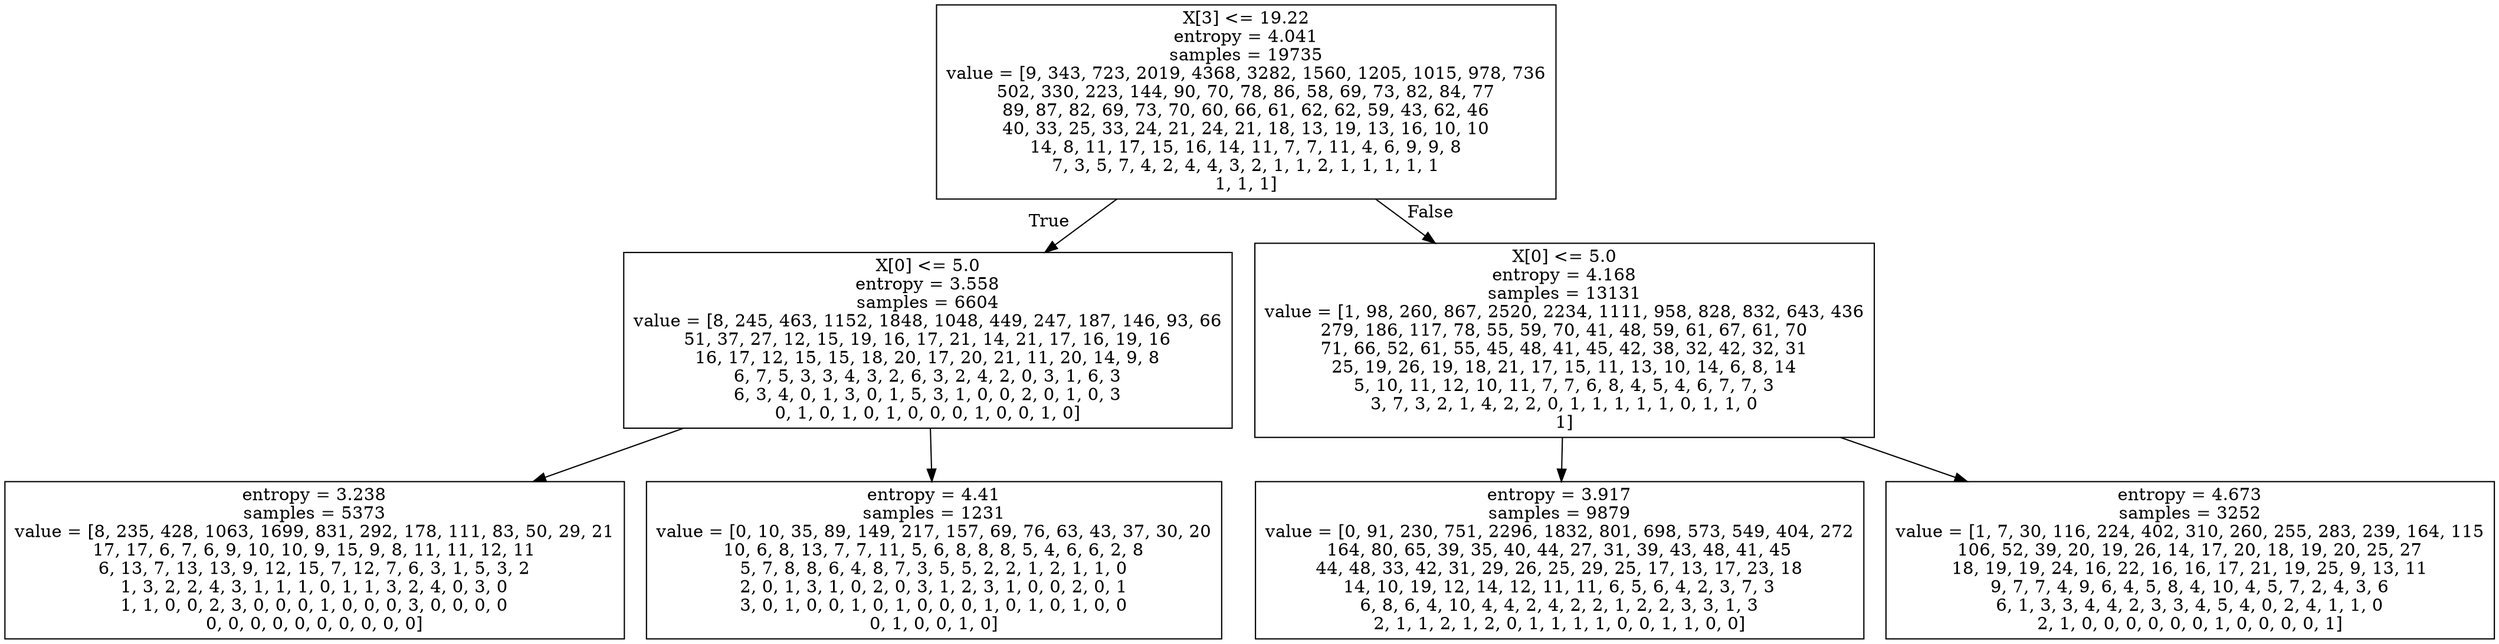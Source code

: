 digraph Tree {
node [shape=box] ;
0 [label="X[3] <= 19.22\nentropy = 4.041\nsamples = 19735\nvalue = [9, 343, 723, 2019, 4368, 3282, 1560, 1205, 1015, 978, 736\n502, 330, 223, 144, 90, 70, 78, 86, 58, 69, 73, 82, 84, 77\n89, 87, 82, 69, 73, 70, 60, 66, 61, 62, 62, 59, 43, 62, 46\n40, 33, 25, 33, 24, 21, 24, 21, 18, 13, 19, 13, 16, 10, 10\n14, 8, 11, 17, 15, 16, 14, 11, 7, 7, 11, 4, 6, 9, 9, 8\n7, 3, 5, 7, 4, 2, 4, 4, 3, 2, 1, 1, 2, 1, 1, 1, 1, 1\n1, 1, 1]"] ;
1 [label="X[0] <= 5.0\nentropy = 3.558\nsamples = 6604\nvalue = [8, 245, 463, 1152, 1848, 1048, 449, 247, 187, 146, 93, 66\n51, 37, 27, 12, 15, 19, 16, 17, 21, 14, 21, 17, 16, 19, 16\n16, 17, 12, 15, 15, 18, 20, 17, 20, 21, 11, 20, 14, 9, 8\n6, 7, 5, 3, 3, 4, 3, 2, 6, 3, 2, 4, 2, 0, 3, 1, 6, 3\n6, 3, 4, 0, 1, 3, 0, 1, 5, 3, 1, 0, 0, 2, 0, 1, 0, 3\n0, 1, 0, 1, 0, 1, 0, 0, 0, 1, 0, 0, 1, 0]"] ;
0 -> 1 [labeldistance=2.5, labelangle=45, headlabel="True"] ;
2 [label="entropy = 3.238\nsamples = 5373\nvalue = [8, 235, 428, 1063, 1699, 831, 292, 178, 111, 83, 50, 29, 21\n17, 17, 6, 7, 6, 9, 10, 10, 9, 15, 9, 8, 11, 11, 12, 11\n6, 13, 7, 13, 13, 9, 12, 15, 7, 12, 7, 6, 3, 1, 5, 3, 2\n1, 3, 2, 2, 4, 3, 1, 1, 1, 0, 1, 1, 3, 2, 4, 0, 3, 0\n1, 1, 0, 0, 2, 3, 0, 0, 0, 1, 0, 0, 0, 3, 0, 0, 0, 0\n0, 0, 0, 0, 0, 0, 0, 0, 0, 0]"] ;
1 -> 2 ;
3 [label="entropy = 4.41\nsamples = 1231\nvalue = [0, 10, 35, 89, 149, 217, 157, 69, 76, 63, 43, 37, 30, 20\n10, 6, 8, 13, 7, 7, 11, 5, 6, 8, 8, 8, 5, 4, 6, 6, 2, 8\n5, 7, 8, 8, 6, 4, 8, 7, 3, 5, 5, 2, 2, 1, 2, 1, 1, 0\n2, 0, 1, 3, 1, 0, 2, 0, 3, 1, 2, 3, 1, 0, 0, 2, 0, 1\n3, 0, 1, 0, 0, 1, 0, 1, 0, 0, 0, 1, 0, 1, 0, 1, 0, 0\n0, 1, 0, 0, 1, 0]"] ;
1 -> 3 ;
4 [label="X[0] <= 5.0\nentropy = 4.168\nsamples = 13131\nvalue = [1, 98, 260, 867, 2520, 2234, 1111, 958, 828, 832, 643, 436\n279, 186, 117, 78, 55, 59, 70, 41, 48, 59, 61, 67, 61, 70\n71, 66, 52, 61, 55, 45, 48, 41, 45, 42, 38, 32, 42, 32, 31\n25, 19, 26, 19, 18, 21, 17, 15, 11, 13, 10, 14, 6, 8, 14\n5, 10, 11, 12, 10, 11, 7, 7, 6, 8, 4, 5, 4, 6, 7, 7, 3\n3, 7, 3, 2, 1, 4, 2, 2, 0, 1, 1, 1, 1, 1, 0, 1, 1, 0\n1]"] ;
0 -> 4 [labeldistance=2.5, labelangle=-45, headlabel="False"] ;
5 [label="entropy = 3.917\nsamples = 9879\nvalue = [0, 91, 230, 751, 2296, 1832, 801, 698, 573, 549, 404, 272\n164, 80, 65, 39, 35, 40, 44, 27, 31, 39, 43, 48, 41, 45\n44, 48, 33, 42, 31, 29, 26, 25, 29, 25, 17, 13, 17, 23, 18\n14, 10, 19, 12, 14, 12, 11, 11, 6, 5, 6, 4, 2, 3, 7, 3\n6, 8, 6, 4, 10, 4, 4, 2, 4, 2, 2, 1, 2, 2, 3, 3, 1, 3\n2, 1, 1, 2, 1, 2, 0, 1, 1, 1, 1, 0, 0, 1, 1, 0, 0]"] ;
4 -> 5 ;
6 [label="entropy = 4.673\nsamples = 3252\nvalue = [1, 7, 30, 116, 224, 402, 310, 260, 255, 283, 239, 164, 115\n106, 52, 39, 20, 19, 26, 14, 17, 20, 18, 19, 20, 25, 27\n18, 19, 19, 24, 16, 22, 16, 16, 17, 21, 19, 25, 9, 13, 11\n9, 7, 7, 4, 9, 6, 4, 5, 8, 4, 10, 4, 5, 7, 2, 4, 3, 6\n6, 1, 3, 3, 4, 4, 2, 3, 3, 4, 5, 4, 0, 2, 4, 1, 1, 0\n2, 1, 0, 0, 0, 0, 0, 0, 1, 0, 0, 0, 0, 1]"] ;
4 -> 6 ;
}